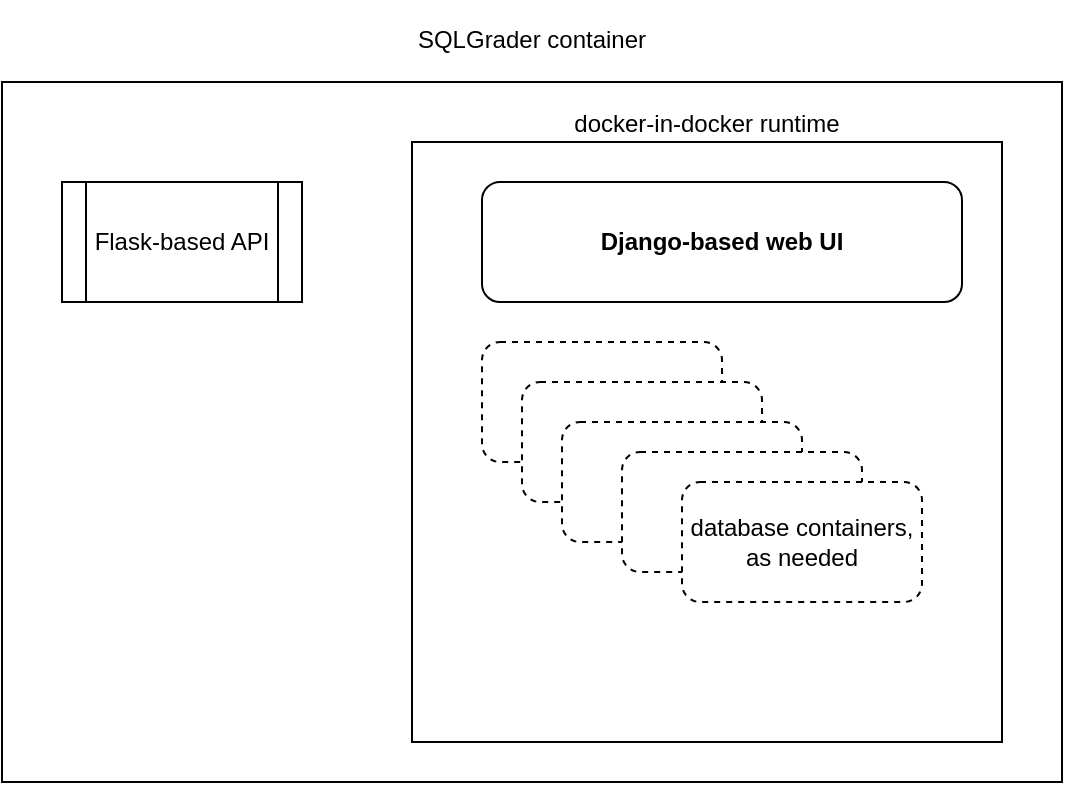<mxfile>
    <diagram id="J2QfffHWvgW2xAObbg6J" name="Page-1">
        <mxGraphModel dx="833" dy="793" grid="1" gridSize="10" guides="1" tooltips="1" connect="1" arrows="1" fold="1" page="1" pageScale="1" pageWidth="1100" pageHeight="850" math="0" shadow="0">
            <root>
                <mxCell id="0"/>
                <mxCell id="1" parent="0"/>
                <mxCell id="2" value="&lt;p style=&quot;line-height: 120%&quot;&gt;SQLGrader container&lt;/p&gt;" style="rounded=0;whiteSpace=wrap;html=1;align=center;labelPosition=center;verticalLabelPosition=top;verticalAlign=bottom;" parent="1" vertex="1">
                    <mxGeometry x="150" y="180" width="530" height="350" as="geometry"/>
                </mxCell>
                <mxCell id="4" value="Flask-based API" style="shape=process;whiteSpace=wrap;html=1;backgroundOutline=1;align=center;" parent="1" vertex="1">
                    <mxGeometry x="180" y="230" width="120" height="60" as="geometry"/>
                </mxCell>
                <mxCell id="6" value="docker-in-docker runtime" style="rounded=0;whiteSpace=wrap;html=1;align=center;labelPosition=center;verticalLabelPosition=top;verticalAlign=bottom;" parent="1" vertex="1">
                    <mxGeometry x="355" y="210" width="295" height="300" as="geometry"/>
                </mxCell>
                <mxCell id="7" value="Django-based web UI" style="rounded=1;whiteSpace=wrap;html=1;align=center;fontStyle=1" parent="1" vertex="1">
                    <mxGeometry x="390" y="230" width="240" height="60" as="geometry"/>
                </mxCell>
                <mxCell id="8" value="" style="rounded=1;whiteSpace=wrap;html=1;align=center;dashed=1;" parent="1" vertex="1">
                    <mxGeometry x="390" y="310" width="120" height="60" as="geometry"/>
                </mxCell>
                <mxCell id="9" value="" style="rounded=1;whiteSpace=wrap;html=1;align=center;dashed=1;" parent="1" vertex="1">
                    <mxGeometry x="410" y="330" width="120" height="60" as="geometry"/>
                </mxCell>
                <mxCell id="10" value="" style="rounded=1;whiteSpace=wrap;html=1;align=center;dashed=1;" parent="1" vertex="1">
                    <mxGeometry x="430" y="350" width="120" height="60" as="geometry"/>
                </mxCell>
                <mxCell id="11" value="" style="rounded=1;whiteSpace=wrap;html=1;align=center;dashed=1;" parent="1" vertex="1">
                    <mxGeometry x="460" y="365" width="120" height="60" as="geometry"/>
                </mxCell>
                <mxCell id="12" value="database containers, as needed" style="rounded=1;whiteSpace=wrap;html=1;align=center;dashed=1;" parent="1" vertex="1">
                    <mxGeometry x="490" y="380" width="120" height="60" as="geometry"/>
                </mxCell>
            </root>
        </mxGraphModel>
    </diagram>
</mxfile>